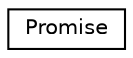 digraph "Graphical Class Hierarchy"
{
  edge [fontname="Helvetica",fontsize="10",labelfontname="Helvetica",labelfontsize="10"];
  node [fontname="Helvetica",fontsize="10",shape=record];
  rankdir="LR";
  Node1 [label="Promise",height=0.2,width=0.4,color="black", fillcolor="white", style="filled",URL="$class_promise.html",tooltip="Promise should be inherited to provide a callback mechanism between tasks. "];
}
